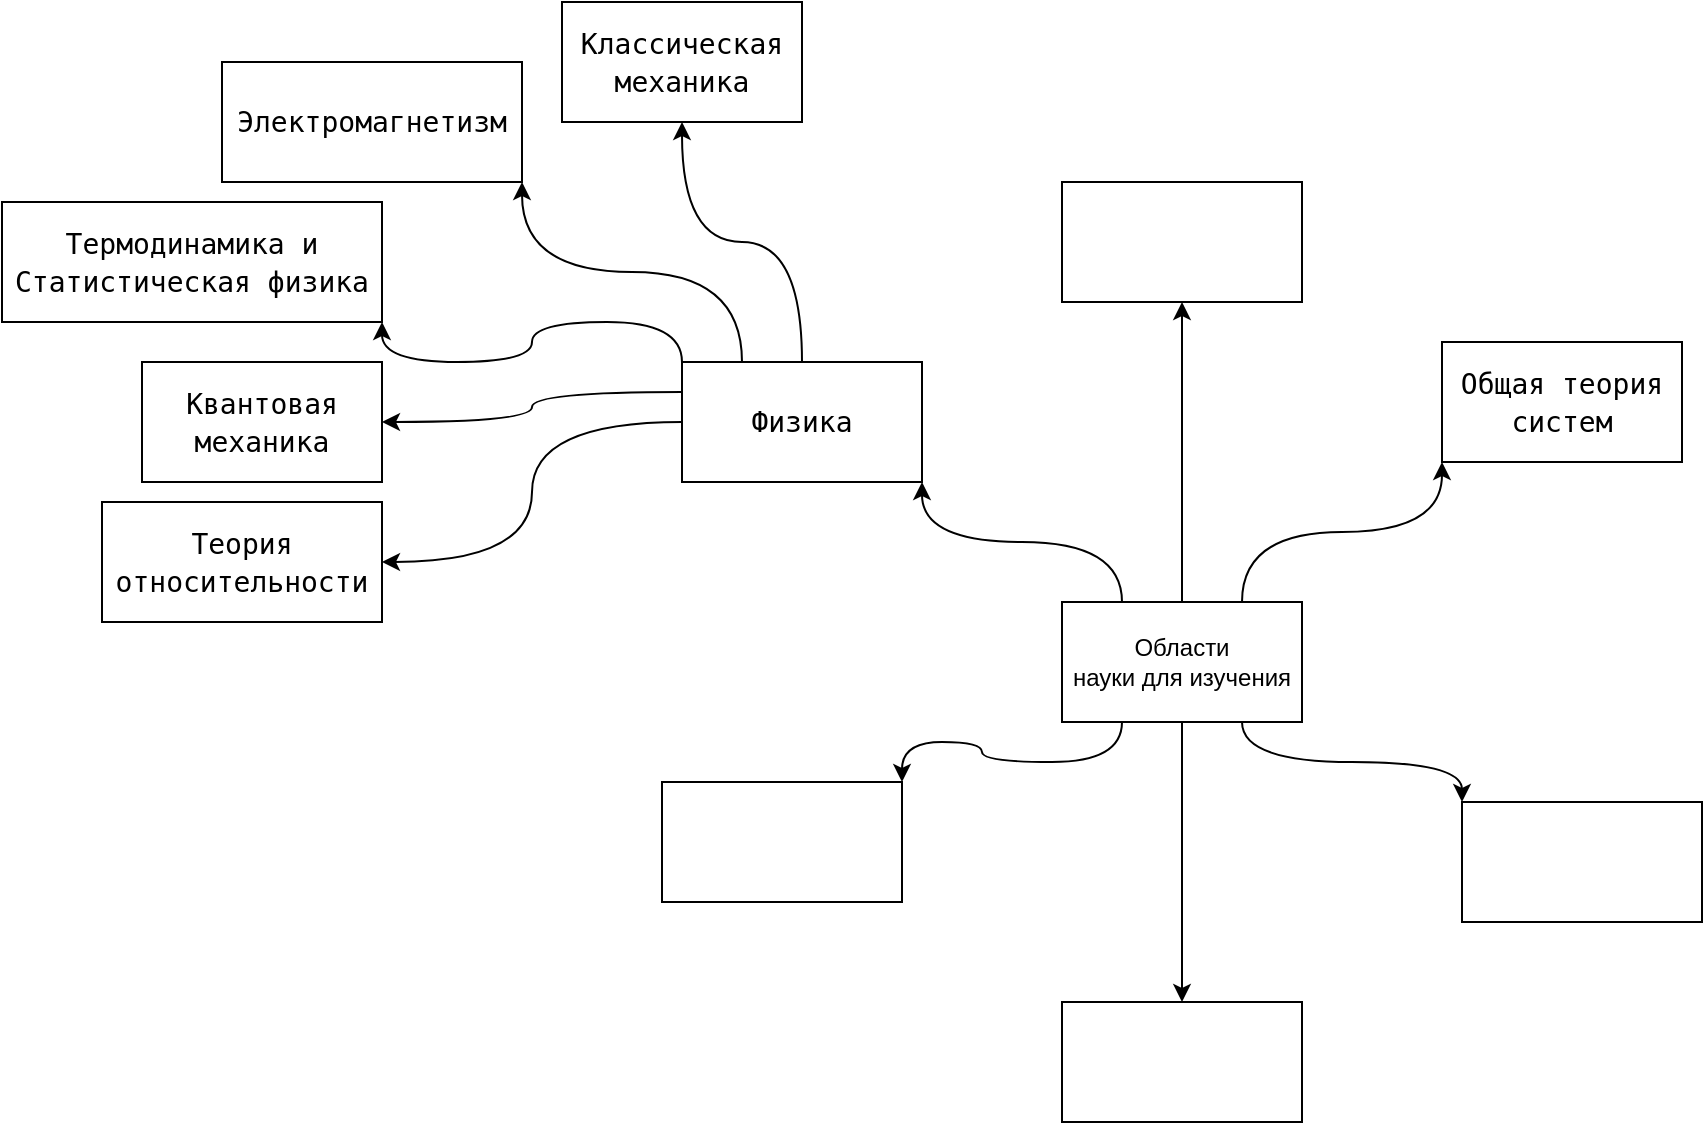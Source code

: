 <mxfile version="20.2.3" type="github">
  <diagram id="l6aqIKa7-YMKTYHHmrUL" name="Page-1">
    <mxGraphModel dx="2268" dy="792" grid="1" gridSize="10" guides="1" tooltips="1" connect="1" arrows="1" fold="1" page="1" pageScale="1" pageWidth="850" pageHeight="1100" math="0" shadow="0">
      <root>
        <mxCell id="0" />
        <mxCell id="1" parent="0" />
        <mxCell id="TVAkchOufUscBztfs9pw-9" style="edgeStyle=orthogonalEdgeStyle;rounded=0;orthogonalLoop=1;jettySize=auto;html=1;exitX=0.75;exitY=0;exitDx=0;exitDy=0;entryX=0;entryY=1;entryDx=0;entryDy=0;curved=1;" edge="1" parent="1" source="TVAkchOufUscBztfs9pw-1" target="TVAkchOufUscBztfs9pw-2">
          <mxGeometry relative="1" as="geometry" />
        </mxCell>
        <mxCell id="TVAkchOufUscBztfs9pw-10" style="edgeStyle=orthogonalEdgeStyle;curved=1;rounded=0;orthogonalLoop=1;jettySize=auto;html=1;exitX=0.5;exitY=0;exitDx=0;exitDy=0;entryX=0.5;entryY=1;entryDx=0;entryDy=0;" edge="1" parent="1" source="TVAkchOufUscBztfs9pw-1" target="TVAkchOufUscBztfs9pw-6">
          <mxGeometry relative="1" as="geometry" />
        </mxCell>
        <mxCell id="TVAkchOufUscBztfs9pw-11" style="edgeStyle=orthogonalEdgeStyle;curved=1;rounded=0;orthogonalLoop=1;jettySize=auto;html=1;exitX=0.25;exitY=0;exitDx=0;exitDy=0;entryX=1;entryY=1;entryDx=0;entryDy=0;" edge="1" parent="1" source="TVAkchOufUscBztfs9pw-1" target="TVAkchOufUscBztfs9pw-3">
          <mxGeometry relative="1" as="geometry" />
        </mxCell>
        <mxCell id="TVAkchOufUscBztfs9pw-12" style="edgeStyle=orthogonalEdgeStyle;curved=1;rounded=0;orthogonalLoop=1;jettySize=auto;html=1;exitX=0.25;exitY=1;exitDx=0;exitDy=0;entryX=1;entryY=0;entryDx=0;entryDy=0;" edge="1" parent="1" source="TVAkchOufUscBztfs9pw-1" target="TVAkchOufUscBztfs9pw-4">
          <mxGeometry relative="1" as="geometry" />
        </mxCell>
        <mxCell id="TVAkchOufUscBztfs9pw-13" style="edgeStyle=orthogonalEdgeStyle;curved=1;rounded=0;orthogonalLoop=1;jettySize=auto;html=1;exitX=0.75;exitY=1;exitDx=0;exitDy=0;entryX=0;entryY=0;entryDx=0;entryDy=0;" edge="1" parent="1" source="TVAkchOufUscBztfs9pw-1" target="TVAkchOufUscBztfs9pw-5">
          <mxGeometry relative="1" as="geometry" />
        </mxCell>
        <mxCell id="TVAkchOufUscBztfs9pw-14" style="edgeStyle=orthogonalEdgeStyle;curved=1;rounded=0;orthogonalLoop=1;jettySize=auto;html=1;exitX=0.5;exitY=1;exitDx=0;exitDy=0;entryX=0.5;entryY=0;entryDx=0;entryDy=0;" edge="1" parent="1" source="TVAkchOufUscBztfs9pw-1" target="TVAkchOufUscBztfs9pw-7">
          <mxGeometry relative="1" as="geometry" />
        </mxCell>
        <mxCell id="TVAkchOufUscBztfs9pw-1" value="Области&lt;br&gt;науки для изучения" style="rounded=0;whiteSpace=wrap;html=1;" vertex="1" parent="1">
          <mxGeometry x="370" y="340" width="120" height="60" as="geometry" />
        </mxCell>
        <mxCell id="TVAkchOufUscBztfs9pw-2" value="&lt;div style=&quot;background-color: rgb(255, 255, 255); font-family: &amp;quot;Droid Sans Mono&amp;quot;, &amp;quot;monospace&amp;quot;, monospace; font-size: 14px; line-height: 19px;&quot;&gt;Общая теория систем&lt;/div&gt;" style="rounded=0;whiteSpace=wrap;html=1;" vertex="1" parent="1">
          <mxGeometry x="560" y="210" width="120" height="60" as="geometry" />
        </mxCell>
        <mxCell id="TVAkchOufUscBztfs9pw-16" style="edgeStyle=orthogonalEdgeStyle;curved=1;rounded=0;orthogonalLoop=1;jettySize=auto;html=1;exitX=0.5;exitY=0;exitDx=0;exitDy=0;entryX=0.5;entryY=1;entryDx=0;entryDy=0;" edge="1" parent="1" source="TVAkchOufUscBztfs9pw-3" target="TVAkchOufUscBztfs9pw-15">
          <mxGeometry relative="1" as="geometry" />
        </mxCell>
        <mxCell id="TVAkchOufUscBztfs9pw-18" style="edgeStyle=orthogonalEdgeStyle;curved=1;rounded=0;orthogonalLoop=1;jettySize=auto;html=1;exitX=0.25;exitY=0;exitDx=0;exitDy=0;entryX=1;entryY=1;entryDx=0;entryDy=0;" edge="1" parent="1" source="TVAkchOufUscBztfs9pw-3" target="TVAkchOufUscBztfs9pw-17">
          <mxGeometry relative="1" as="geometry" />
        </mxCell>
        <mxCell id="TVAkchOufUscBztfs9pw-20" style="edgeStyle=orthogonalEdgeStyle;curved=1;rounded=0;orthogonalLoop=1;jettySize=auto;html=1;exitX=0;exitY=0;exitDx=0;exitDy=0;entryX=1;entryY=1;entryDx=0;entryDy=0;" edge="1" parent="1" source="TVAkchOufUscBztfs9pw-3" target="TVAkchOufUscBztfs9pw-19">
          <mxGeometry relative="1" as="geometry" />
        </mxCell>
        <mxCell id="TVAkchOufUscBztfs9pw-24" style="edgeStyle=orthogonalEdgeStyle;curved=1;rounded=0;orthogonalLoop=1;jettySize=auto;html=1;exitX=0;exitY=0.5;exitDx=0;exitDy=0;entryX=1;entryY=0.5;entryDx=0;entryDy=0;" edge="1" parent="1" source="TVAkchOufUscBztfs9pw-3" target="TVAkchOufUscBztfs9pw-23">
          <mxGeometry relative="1" as="geometry" />
        </mxCell>
        <mxCell id="TVAkchOufUscBztfs9pw-25" style="edgeStyle=orthogonalEdgeStyle;curved=1;rounded=0;orthogonalLoop=1;jettySize=auto;html=1;exitX=0;exitY=0.25;exitDx=0;exitDy=0;entryX=1;entryY=0.5;entryDx=0;entryDy=0;" edge="1" parent="1" source="TVAkchOufUscBztfs9pw-3" target="TVAkchOufUscBztfs9pw-21">
          <mxGeometry relative="1" as="geometry" />
        </mxCell>
        <mxCell id="TVAkchOufUscBztfs9pw-3" value="&lt;div style=&quot;line-height: 19px;&quot;&gt;&lt;div style=&quot;background-color: rgb(255, 255, 255); font-family: &amp;quot;Droid Sans Mono&amp;quot;, &amp;quot;monospace&amp;quot;, monospace; font-size: 14px; line-height: 19px;&quot;&gt;Физика&lt;/div&gt;&lt;/div&gt;" style="rounded=0;whiteSpace=wrap;html=1;" vertex="1" parent="1">
          <mxGeometry x="180" y="220" width="120" height="60" as="geometry" />
        </mxCell>
        <mxCell id="TVAkchOufUscBztfs9pw-4" value="" style="rounded=0;whiteSpace=wrap;html=1;" vertex="1" parent="1">
          <mxGeometry x="170" y="430" width="120" height="60" as="geometry" />
        </mxCell>
        <mxCell id="TVAkchOufUscBztfs9pw-5" value="" style="rounded=0;whiteSpace=wrap;html=1;" vertex="1" parent="1">
          <mxGeometry x="570" y="440" width="120" height="60" as="geometry" />
        </mxCell>
        <mxCell id="TVAkchOufUscBztfs9pw-6" value="" style="rounded=0;whiteSpace=wrap;html=1;" vertex="1" parent="1">
          <mxGeometry x="370" y="130" width="120" height="60" as="geometry" />
        </mxCell>
        <mxCell id="TVAkchOufUscBztfs9pw-7" value="" style="rounded=0;whiteSpace=wrap;html=1;" vertex="1" parent="1">
          <mxGeometry x="370" y="540" width="120" height="60" as="geometry" />
        </mxCell>
        <mxCell id="TVAkchOufUscBztfs9pw-15" value="&lt;div style=&quot;background-color: rgb(255, 255, 255); font-family: &amp;quot;Droid Sans Mono&amp;quot;, &amp;quot;monospace&amp;quot;, monospace; font-size: 14px; line-height: 19px;&quot;&gt;Классическая механика&lt;/div&gt;" style="rounded=0;whiteSpace=wrap;html=1;" vertex="1" parent="1">
          <mxGeometry x="120" y="40" width="120" height="60" as="geometry" />
        </mxCell>
        <mxCell id="TVAkchOufUscBztfs9pw-17" value="&lt;div style=&quot;background-color: rgb(255, 255, 255); font-family: &amp;quot;Droid Sans Mono&amp;quot;, &amp;quot;monospace&amp;quot;, monospace; font-size: 14px; line-height: 19px;&quot;&gt;Электромагнетизм&lt;/div&gt;" style="rounded=0;whiteSpace=wrap;html=1;" vertex="1" parent="1">
          <mxGeometry x="-50" y="70" width="150" height="60" as="geometry" />
        </mxCell>
        <mxCell id="TVAkchOufUscBztfs9pw-19" value="&lt;div style=&quot;background-color: rgb(255, 255, 255); font-family: &amp;quot;Droid Sans Mono&amp;quot;, &amp;quot;monospace&amp;quot;, monospace; font-size: 14px; line-height: 19px;&quot;&gt;Термодинамика и Статистическая физика&lt;/div&gt;" style="rounded=0;whiteSpace=wrap;html=1;" vertex="1" parent="1">
          <mxGeometry x="-160" y="140" width="190" height="60" as="geometry" />
        </mxCell>
        <mxCell id="TVAkchOufUscBztfs9pw-21" value="&lt;div style=&quot;background-color: rgb(255, 255, 255); font-family: &amp;quot;Droid Sans Mono&amp;quot;, &amp;quot;monospace&amp;quot;, monospace; font-size: 14px; line-height: 19px;&quot;&gt;Квантовая механика&lt;/div&gt;" style="rounded=0;whiteSpace=wrap;html=1;" vertex="1" parent="1">
          <mxGeometry x="-90" y="220" width="120" height="60" as="geometry" />
        </mxCell>
        <mxCell id="TVAkchOufUscBztfs9pw-23" value="&lt;div style=&quot;background-color: rgb(255, 255, 255); font-family: &amp;quot;Droid Sans Mono&amp;quot;, &amp;quot;monospace&amp;quot;, monospace; font-size: 14px; line-height: 19px;&quot;&gt;Теория относительности&lt;/div&gt;" style="rounded=0;whiteSpace=wrap;html=1;" vertex="1" parent="1">
          <mxGeometry x="-110" y="290" width="140" height="60" as="geometry" />
        </mxCell>
      </root>
    </mxGraphModel>
  </diagram>
</mxfile>
